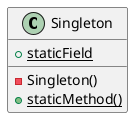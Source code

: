 @startuml
class Singleton{
    + {static} staticField
    - Singleton()
    + {static} staticMethod()
}
@enduml